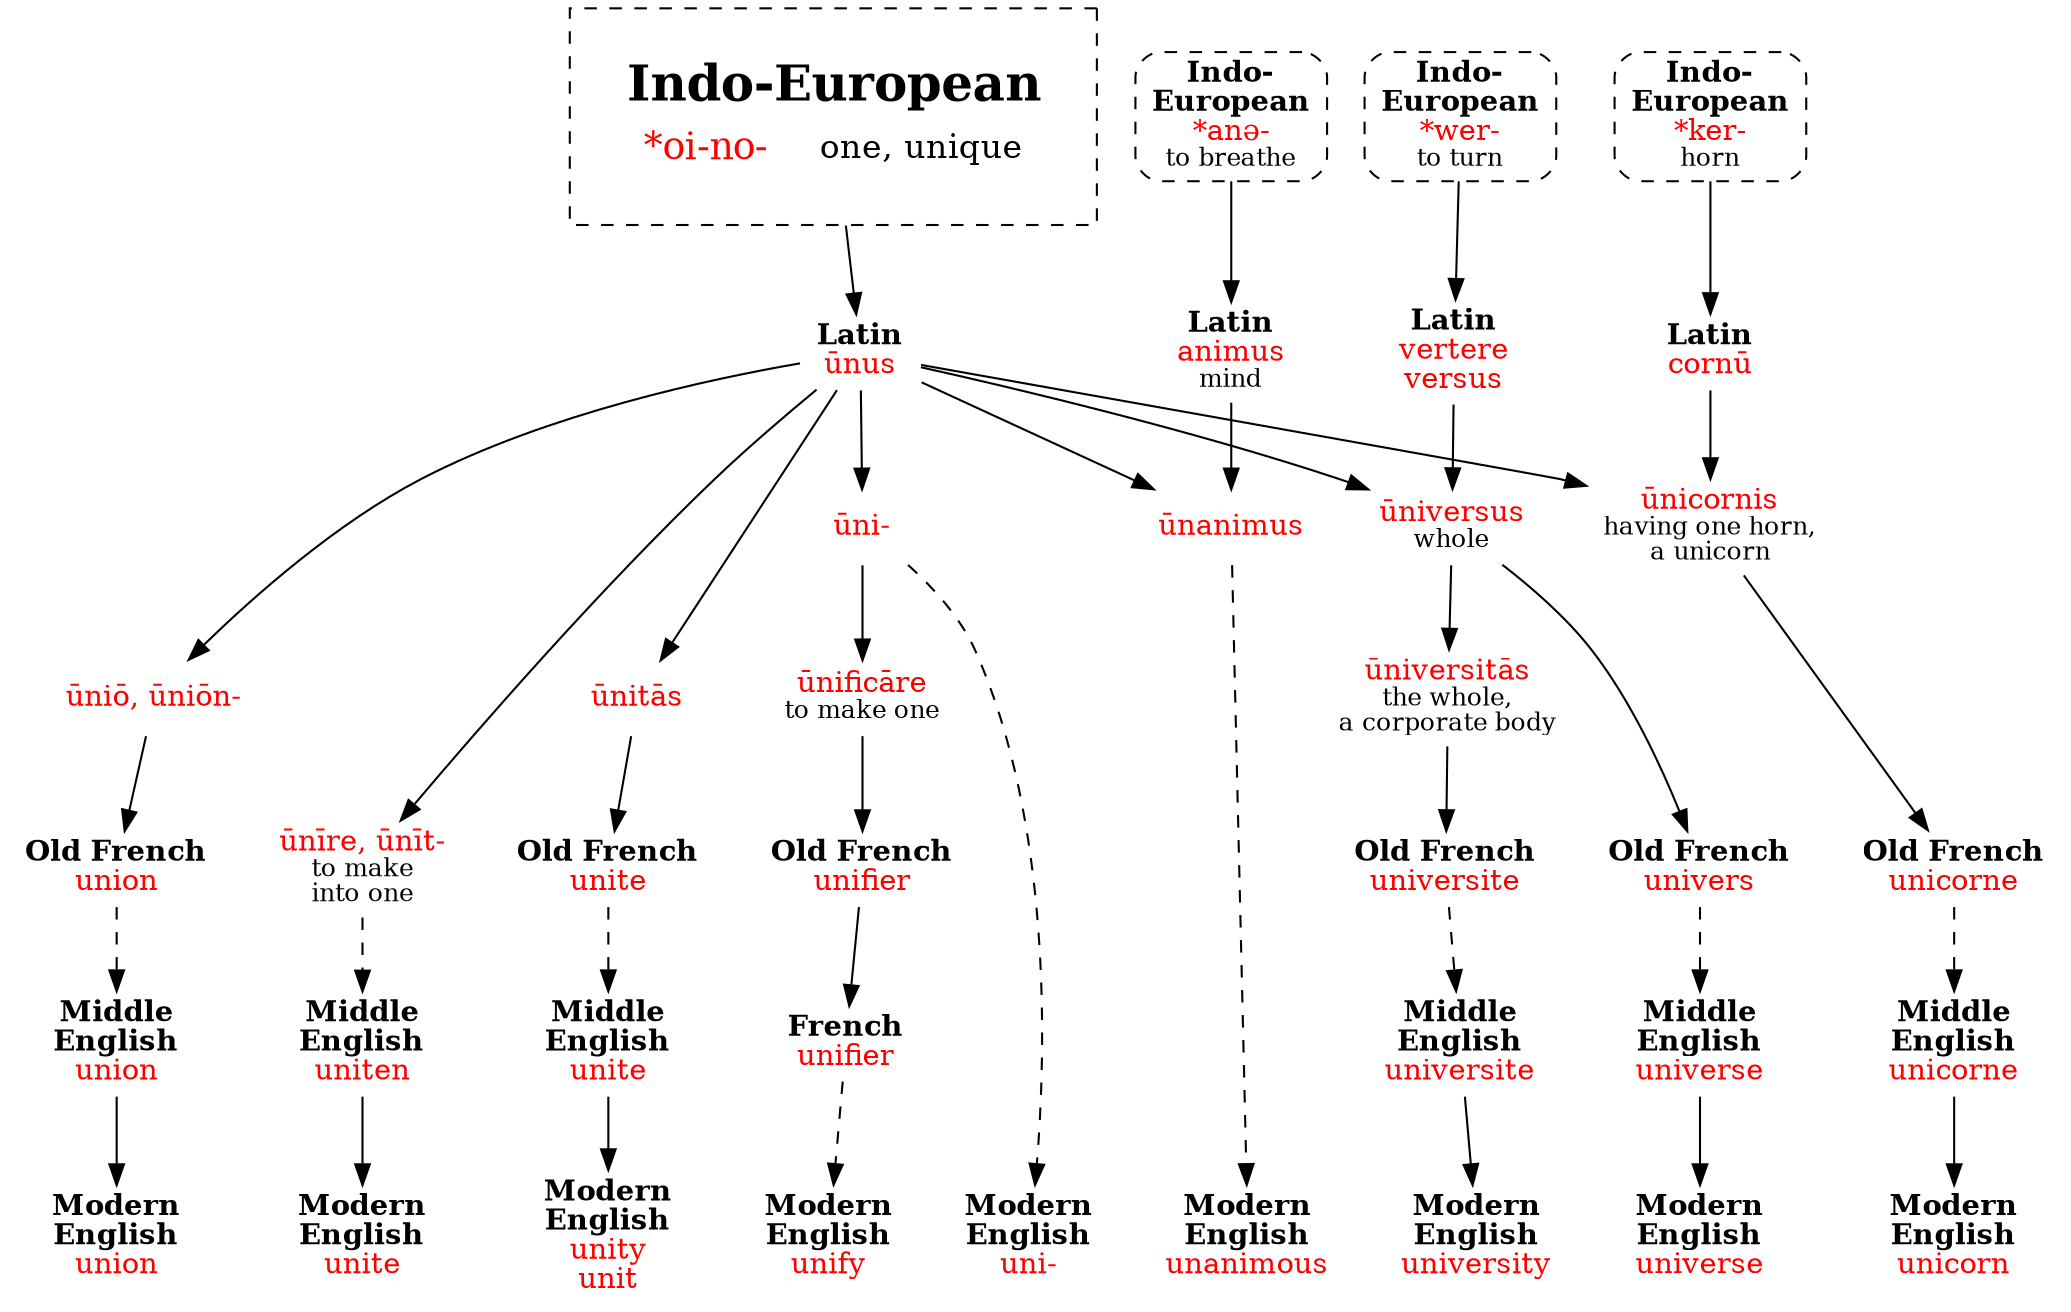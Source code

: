 digraph oino_unus {
/* sources: Rfh, AHD */
node [shape=none];
oino [label=<<table border="0"><tr><td colspan="2"><font point-size="24"><b>Indo-European</b></font></td></tr><tr><td><font point-size="18" color="red">*oi-no-</font></td><td><font point-size="16">one, unique</font></td></tr></table>> tooltip="Indo-European \"*oi-no-\" one, unique" shape=rect style=dashed peripheries=1 margin=.3 URL="oino-one0.svg"]
oino -> unusL;
/* uni-, omitted: Uniat/Uniate, coadunate, triune */
/* list: unicycle, uniform, unitard, unicameral, unicolor, unidimensional, unidirectional, unifilar, unilateral, unilinear, unilingual, unipersonal, unisex(ual), univocal */
/* science: uniaxial, unicellular, unicostate, unifactorial, unifoliate, unifoliolate, uniformitarianism, unilocular, uninucleate, uniparous, unipolar, unipotent, univalent, univalve */
unusL -> { uniL; unioL; unireL; unitasL; unanimusL; universusL; unicornisL; }
uniL -> uniE [style=dashed]; // through MF, ME?
unusL [label=<<b>Latin</b><br/><font color="red">ūnus</font>>];
uniL [label=<<font color="red">ūni-</font>>];
uniE [label=<<b>Modern<br/>English</b><br/><font color="red">uni-</font>>];
/* unify */
uniL -> unificareL -> unifierOF -> unifierF;
unifierF -> unify [style=dashed];
unificareL [label=<<font color="red">ūnificāre</font><br/><font point-size="12">to make one</font>>];
unifierOF [label=<<b>Old French</b><br/><font color="red">unifier</font>>];
unifierF [label=<<b>French</b><br/><font color="red">unifier</font>>];
unify [label=<<b>Modern<br/>English</b><br/><font color="red">unify</font>>];
/* union */
unioL -> unionOF;
unionOF -> unionME [style=dashed];
unionME -> union;
unioL [label=<<font color="red">ūniō, ūniōn-</font>>];
unionOF [label=<<b>Old French</b><br/><font color="red">union</font>>];
unionME [label=<<b>Middle<br/>English</b><br/><font color="red">union</font>>];
union [label=<<b>Modern<br/>English</b><br/><font color="red">union</font>>];
/* unite */
unireL -> unitenME [style=dashed];
unitenME -> unite;
unireL [label=<<font color="red">ūnīre, ūnīt-</font><br/><font point-size="12">to make<br/>into one</font>>];
unitenME [label=<<b>Middle<br/>English</b><br/><font color="red">uniten</font>>];
unite [label=<<b>Modern<br/>English</b><br/><font color="red">unite</font>>];
/* unity, unit, omitted: Unitarian */
unitasL -> uniteOF;
uniteOF -> uniteME [style=dashed];
uniteME -> unity;
unitasL [label=<<font color="red">ūnitās</font>>];
uniteOF [label=<<b>Old French</b><br/><font color="red">unite</font>>];
uniteME [label=<<b>Middle<br/>English</b><br/><font color="red">unite</font>>];
unity [label=<<b>Modern<br/>English</b><br/><font color="red">unity<br/>unit</font>>]; // or should I put unity ->(sideways) unit?
/* universe */
universusL -> universOF;
universOF -> universeME [style=dashed];
universeME -> universe;
universusL [label=<<font color="red">ūniversus</font><br/><font point-size="12">whole</font>>]; // "universum" for universe
universOF [label=<<b>Old French</b><br/><font color="red">univers</font>>];
universeME [label=<<b>Middle<br/>English</b><br/><font color="red">universe</font>>];
universe [label=<<b>Modern<br/>English</b><br/><font color="red">universe</font>>];
wer -> vertereL -> universusL;
wer [label=<<b>Indo-<br/>European</b><br/><font color="red">*wer-</font><br/><font point-size="12">to turn</font>> shape=box style="dashed,rounded" URL="wer-turn.svg"];
vertereL [label=<<b>Latin</b><br/><font color="red">vertere<br/>versus</font>>];
/* university */
universusL -> universitasL -> universiteOF;
universiteOF -> universiteME [style=dashed];
universiteME -> university;
universitasL [label=<<font color="red">ūniversitās</font><br/><font point-size="12">the whole,<br/>a corporate body</font>>];
universiteOF [label=<<b>Old French</b><br/><font color="red">universite</font>>];
universiteME [label=<<b>Middle<br/>English</b><br/><font color="red">universite</font>>];
university [label=<<b>Modern<br/>English</b><br/><font color="red">university</font>>];
/* unicorn */
unicornisL -> unicorneOF;
unicorneOF -> unicorneME [style=dashed];
unicorneME -> unicorn;
unicornisL [label=<<font color="red">ūnicornis</font><br/><font point-size="12">having one horn,<br/>a unicorn</font>>];
unicorneOF [label=<<b>Old French</b><br/><font color="red">unicorne</font>>];
unicorneME [label=<<b>Middle<br/>English</b><br/><font color="red">unicorne</font>>];
unicorn [label=<<b>Modern<br/>English</b><br/><font color="red">unicorn</font>>];
ker -> cornuL -> unicornisL;
ker [label=<<b>Indo-<br/>European</b><br/><font color="red">*ker-</font><br/><font point-size="12">horn</font>> shape=box style="dashed,rounded" URL="ker-horn.svg"];
cornuL [label=<<b>Latin</b><br/><font color="red">cornū</font>>];
/* unanimous */
unanimusL -> unanimous [style=dashed];
unanimusL [label=<<font color="red">ūnanimus</font>>];
unanimous [label=<<b>Modern<br/>English</b><br/><font color="red">unanimous</font>>];
ane -> animusL -> unanimusL;
ane [label=<<b>Indo-<br/>European</b><br/><font color="red">*anə-</font><br/><font point-size="12">to breathe</font>> shape=box style="dashed,rounded" URL="ane-breathe.svg"];
animusL [label=<<b>Latin</b><br/><font color="red">animus</font><br/><font point-size="12">mind</font>>];
{ rank=same; uniE; unify; unite; unity; union; universe; university; unicorn; unanimous; }
{ rank=same; unionOF; uniteOF; unifierOF; universiteOF; universOF; unicorneOF } // Old French
{ rank=same; unionME; unitenME }
}
